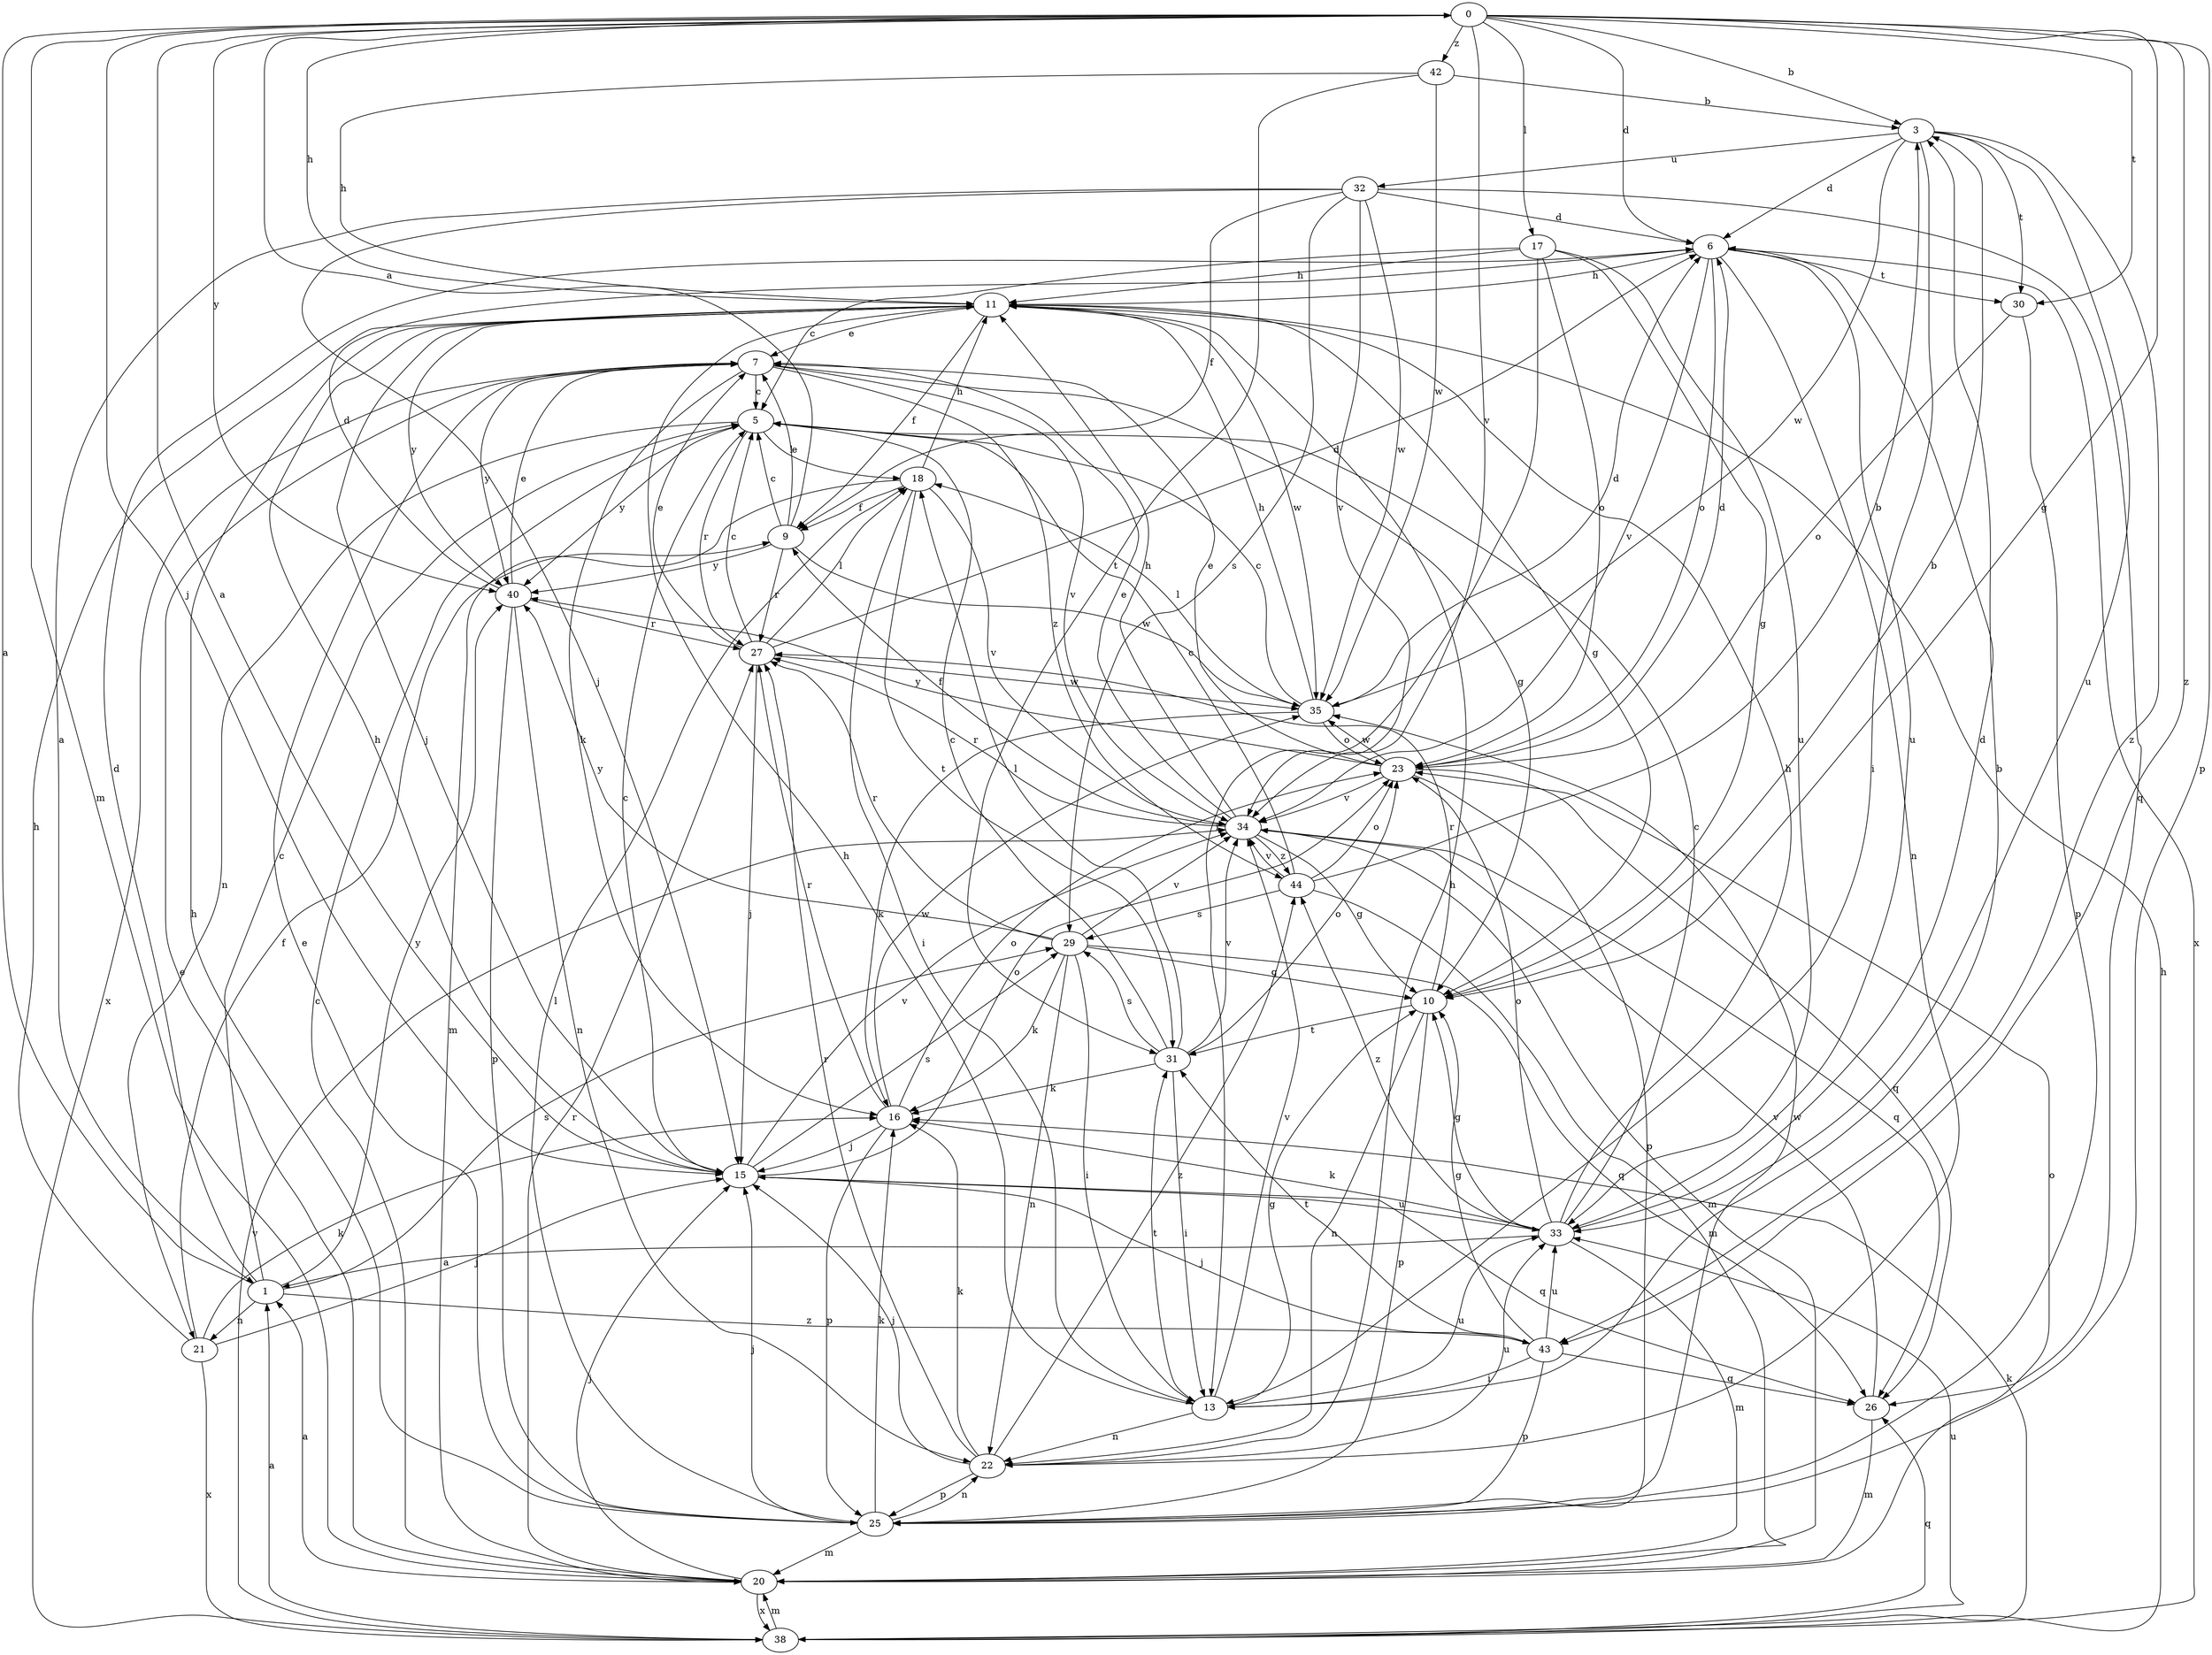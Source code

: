 strict digraph  {
0;
1;
3;
5;
6;
7;
9;
10;
11;
13;
15;
16;
17;
18;
20;
21;
22;
23;
25;
26;
27;
29;
30;
31;
32;
33;
34;
35;
38;
40;
42;
43;
44;
0 -> 3  [label=b];
0 -> 6  [label=d];
0 -> 10  [label=g];
0 -> 11  [label=h];
0 -> 15  [label=j];
0 -> 17  [label=l];
0 -> 20  [label=m];
0 -> 25  [label=p];
0 -> 30  [label=t];
0 -> 34  [label=v];
0 -> 40  [label=y];
0 -> 42  [label=z];
0 -> 43  [label=z];
1 -> 0  [label=a];
1 -> 5  [label=c];
1 -> 6  [label=d];
1 -> 21  [label=n];
1 -> 29  [label=s];
1 -> 40  [label=y];
1 -> 43  [label=z];
3 -> 6  [label=d];
3 -> 13  [label=i];
3 -> 30  [label=t];
3 -> 32  [label=u];
3 -> 33  [label=u];
3 -> 35  [label=w];
3 -> 43  [label=z];
5 -> 18  [label=l];
5 -> 21  [label=n];
5 -> 27  [label=r];
5 -> 40  [label=y];
6 -> 11  [label=h];
6 -> 22  [label=n];
6 -> 23  [label=o];
6 -> 30  [label=t];
6 -> 33  [label=u];
6 -> 34  [label=v];
6 -> 38  [label=x];
7 -> 5  [label=c];
7 -> 10  [label=g];
7 -> 16  [label=k];
7 -> 34  [label=v];
7 -> 38  [label=x];
7 -> 40  [label=y];
7 -> 44  [label=z];
9 -> 0  [label=a];
9 -> 5  [label=c];
9 -> 7  [label=e];
9 -> 27  [label=r];
9 -> 35  [label=w];
9 -> 40  [label=y];
10 -> 3  [label=b];
10 -> 22  [label=n];
10 -> 25  [label=p];
10 -> 27  [label=r];
10 -> 31  [label=t];
11 -> 7  [label=e];
11 -> 9  [label=f];
11 -> 10  [label=g];
11 -> 15  [label=j];
11 -> 35  [label=w];
11 -> 40  [label=y];
13 -> 3  [label=b];
13 -> 10  [label=g];
13 -> 11  [label=h];
13 -> 22  [label=n];
13 -> 31  [label=t];
13 -> 33  [label=u];
13 -> 34  [label=v];
15 -> 0  [label=a];
15 -> 5  [label=c];
15 -> 11  [label=h];
15 -> 23  [label=o];
15 -> 26  [label=q];
15 -> 29  [label=s];
15 -> 33  [label=u];
15 -> 34  [label=v];
16 -> 15  [label=j];
16 -> 23  [label=o];
16 -> 25  [label=p];
16 -> 27  [label=r];
16 -> 35  [label=w];
17 -> 5  [label=c];
17 -> 10  [label=g];
17 -> 11  [label=h];
17 -> 13  [label=i];
17 -> 23  [label=o];
17 -> 33  [label=u];
18 -> 9  [label=f];
18 -> 11  [label=h];
18 -> 13  [label=i];
18 -> 20  [label=m];
18 -> 31  [label=t];
18 -> 34  [label=v];
20 -> 1  [label=a];
20 -> 5  [label=c];
20 -> 7  [label=e];
20 -> 15  [label=j];
20 -> 23  [label=o];
20 -> 27  [label=r];
20 -> 38  [label=x];
21 -> 9  [label=f];
21 -> 11  [label=h];
21 -> 15  [label=j];
21 -> 16  [label=k];
21 -> 38  [label=x];
22 -> 11  [label=h];
22 -> 15  [label=j];
22 -> 16  [label=k];
22 -> 25  [label=p];
22 -> 27  [label=r];
22 -> 33  [label=u];
22 -> 44  [label=z];
23 -> 6  [label=d];
23 -> 7  [label=e];
23 -> 25  [label=p];
23 -> 26  [label=q];
23 -> 34  [label=v];
23 -> 35  [label=w];
23 -> 40  [label=y];
25 -> 7  [label=e];
25 -> 11  [label=h];
25 -> 15  [label=j];
25 -> 16  [label=k];
25 -> 18  [label=l];
25 -> 20  [label=m];
25 -> 22  [label=n];
25 -> 35  [label=w];
26 -> 20  [label=m];
26 -> 34  [label=v];
27 -> 5  [label=c];
27 -> 6  [label=d];
27 -> 7  [label=e];
27 -> 15  [label=j];
27 -> 18  [label=l];
27 -> 35  [label=w];
29 -> 10  [label=g];
29 -> 13  [label=i];
29 -> 16  [label=k];
29 -> 22  [label=n];
29 -> 26  [label=q];
29 -> 27  [label=r];
29 -> 34  [label=v];
29 -> 40  [label=y];
30 -> 23  [label=o];
30 -> 25  [label=p];
31 -> 5  [label=c];
31 -> 13  [label=i];
31 -> 16  [label=k];
31 -> 18  [label=l];
31 -> 23  [label=o];
31 -> 29  [label=s];
31 -> 34  [label=v];
32 -> 1  [label=a];
32 -> 6  [label=d];
32 -> 9  [label=f];
32 -> 15  [label=j];
32 -> 26  [label=q];
32 -> 29  [label=s];
32 -> 34  [label=v];
32 -> 35  [label=w];
33 -> 1  [label=a];
33 -> 5  [label=c];
33 -> 6  [label=d];
33 -> 10  [label=g];
33 -> 11  [label=h];
33 -> 16  [label=k];
33 -> 20  [label=m];
33 -> 23  [label=o];
33 -> 44  [label=z];
34 -> 7  [label=e];
34 -> 9  [label=f];
34 -> 10  [label=g];
34 -> 11  [label=h];
34 -> 20  [label=m];
34 -> 26  [label=q];
34 -> 27  [label=r];
34 -> 44  [label=z];
35 -> 5  [label=c];
35 -> 6  [label=d];
35 -> 11  [label=h];
35 -> 16  [label=k];
35 -> 18  [label=l];
35 -> 23  [label=o];
38 -> 1  [label=a];
38 -> 11  [label=h];
38 -> 16  [label=k];
38 -> 20  [label=m];
38 -> 26  [label=q];
38 -> 33  [label=u];
38 -> 34  [label=v];
40 -> 6  [label=d];
40 -> 7  [label=e];
40 -> 22  [label=n];
40 -> 25  [label=p];
40 -> 27  [label=r];
42 -> 3  [label=b];
42 -> 11  [label=h];
42 -> 31  [label=t];
42 -> 35  [label=w];
43 -> 10  [label=g];
43 -> 13  [label=i];
43 -> 15  [label=j];
43 -> 25  [label=p];
43 -> 26  [label=q];
43 -> 31  [label=t];
43 -> 33  [label=u];
44 -> 3  [label=b];
44 -> 5  [label=c];
44 -> 20  [label=m];
44 -> 23  [label=o];
44 -> 29  [label=s];
44 -> 34  [label=v];
}
